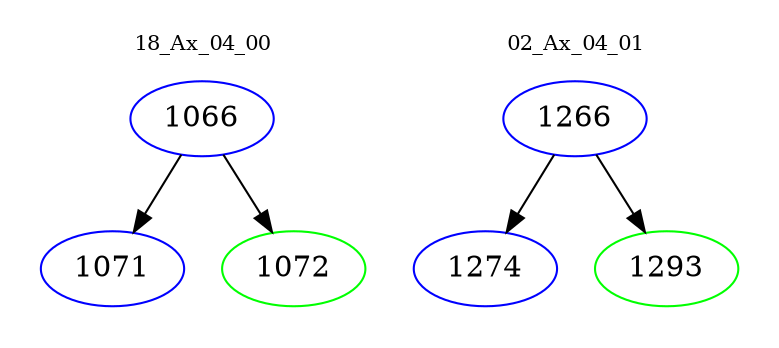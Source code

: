 digraph{
subgraph cluster_0 {
color = white
label = "18_Ax_04_00";
fontsize=10;
T0_1066 [label="1066", color="blue"]
T0_1066 -> T0_1071 [color="black"]
T0_1071 [label="1071", color="blue"]
T0_1066 -> T0_1072 [color="black"]
T0_1072 [label="1072", color="green"]
}
subgraph cluster_1 {
color = white
label = "02_Ax_04_01";
fontsize=10;
T1_1266 [label="1266", color="blue"]
T1_1266 -> T1_1274 [color="black"]
T1_1274 [label="1274", color="blue"]
T1_1266 -> T1_1293 [color="black"]
T1_1293 [label="1293", color="green"]
}
}

